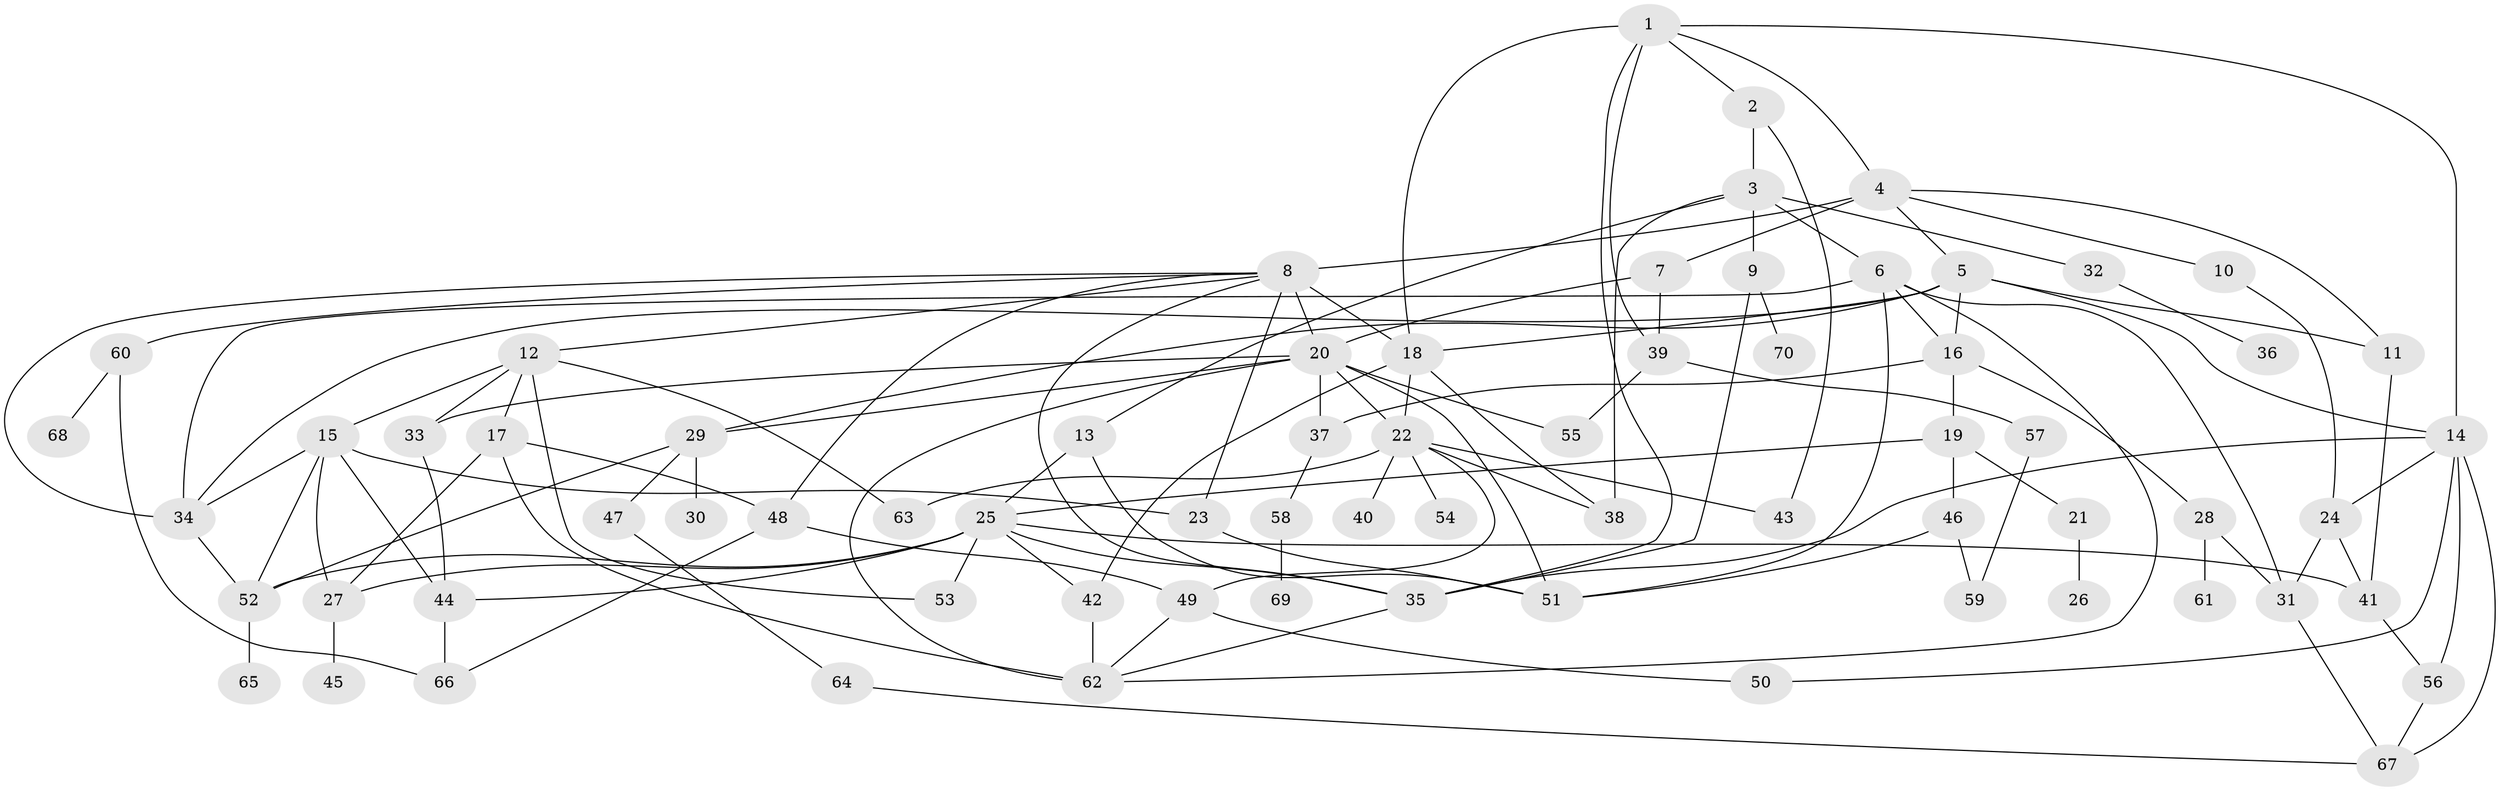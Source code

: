 // original degree distribution, {6: 0.03597122302158273, 3: 0.19424460431654678, 7: 0.02158273381294964, 9: 0.007194244604316547, 8: 0.02877697841726619, 4: 0.11510791366906475, 2: 0.3597122302158273, 5: 0.04316546762589928, 1: 0.19424460431654678}
// Generated by graph-tools (version 1.1) at 2025/34/03/09/25 02:34:04]
// undirected, 70 vertices, 127 edges
graph export_dot {
graph [start="1"]
  node [color=gray90,style=filled];
  1;
  2;
  3;
  4;
  5;
  6;
  7;
  8;
  9;
  10;
  11;
  12;
  13;
  14;
  15;
  16;
  17;
  18;
  19;
  20;
  21;
  22;
  23;
  24;
  25;
  26;
  27;
  28;
  29;
  30;
  31;
  32;
  33;
  34;
  35;
  36;
  37;
  38;
  39;
  40;
  41;
  42;
  43;
  44;
  45;
  46;
  47;
  48;
  49;
  50;
  51;
  52;
  53;
  54;
  55;
  56;
  57;
  58;
  59;
  60;
  61;
  62;
  63;
  64;
  65;
  66;
  67;
  68;
  69;
  70;
  1 -- 2 [weight=1.0];
  1 -- 4 [weight=1.0];
  1 -- 14 [weight=1.0];
  1 -- 18 [weight=1.0];
  1 -- 35 [weight=1.0];
  1 -- 39 [weight=1.0];
  2 -- 3 [weight=1.0];
  2 -- 43 [weight=1.0];
  3 -- 6 [weight=1.0];
  3 -- 9 [weight=1.0];
  3 -- 13 [weight=1.0];
  3 -- 32 [weight=1.0];
  3 -- 38 [weight=1.0];
  4 -- 5 [weight=1.0];
  4 -- 7 [weight=1.0];
  4 -- 8 [weight=3.0];
  4 -- 10 [weight=1.0];
  4 -- 11 [weight=1.0];
  5 -- 11 [weight=1.0];
  5 -- 14 [weight=1.0];
  5 -- 16 [weight=1.0];
  5 -- 18 [weight=1.0];
  5 -- 29 [weight=1.0];
  5 -- 34 [weight=1.0];
  6 -- 16 [weight=1.0];
  6 -- 31 [weight=1.0];
  6 -- 34 [weight=1.0];
  6 -- 51 [weight=1.0];
  6 -- 62 [weight=1.0];
  7 -- 20 [weight=1.0];
  7 -- 39 [weight=1.0];
  8 -- 12 [weight=1.0];
  8 -- 18 [weight=1.0];
  8 -- 20 [weight=2.0];
  8 -- 23 [weight=1.0];
  8 -- 34 [weight=1.0];
  8 -- 35 [weight=1.0];
  8 -- 48 [weight=1.0];
  8 -- 60 [weight=1.0];
  9 -- 35 [weight=1.0];
  9 -- 70 [weight=1.0];
  10 -- 24 [weight=1.0];
  11 -- 41 [weight=1.0];
  12 -- 15 [weight=1.0];
  12 -- 17 [weight=1.0];
  12 -- 33 [weight=1.0];
  12 -- 53 [weight=1.0];
  12 -- 63 [weight=1.0];
  13 -- 25 [weight=1.0];
  13 -- 51 [weight=1.0];
  14 -- 24 [weight=1.0];
  14 -- 35 [weight=1.0];
  14 -- 50 [weight=1.0];
  14 -- 56 [weight=2.0];
  14 -- 67 [weight=1.0];
  15 -- 23 [weight=1.0];
  15 -- 27 [weight=1.0];
  15 -- 34 [weight=1.0];
  15 -- 44 [weight=1.0];
  15 -- 52 [weight=1.0];
  16 -- 19 [weight=1.0];
  16 -- 28 [weight=1.0];
  16 -- 37 [weight=1.0];
  17 -- 27 [weight=1.0];
  17 -- 48 [weight=1.0];
  17 -- 62 [weight=1.0];
  18 -- 22 [weight=1.0];
  18 -- 38 [weight=1.0];
  18 -- 42 [weight=1.0];
  19 -- 21 [weight=1.0];
  19 -- 25 [weight=1.0];
  19 -- 46 [weight=1.0];
  20 -- 22 [weight=1.0];
  20 -- 29 [weight=1.0];
  20 -- 33 [weight=1.0];
  20 -- 37 [weight=1.0];
  20 -- 51 [weight=1.0];
  20 -- 55 [weight=1.0];
  20 -- 62 [weight=1.0];
  21 -- 26 [weight=1.0];
  22 -- 38 [weight=1.0];
  22 -- 40 [weight=1.0];
  22 -- 43 [weight=1.0];
  22 -- 49 [weight=1.0];
  22 -- 54 [weight=1.0];
  22 -- 63 [weight=1.0];
  23 -- 51 [weight=1.0];
  24 -- 31 [weight=1.0];
  24 -- 41 [weight=1.0];
  25 -- 27 [weight=1.0];
  25 -- 35 [weight=1.0];
  25 -- 41 [weight=2.0];
  25 -- 42 [weight=1.0];
  25 -- 44 [weight=1.0];
  25 -- 52 [weight=1.0];
  25 -- 53 [weight=1.0];
  27 -- 45 [weight=1.0];
  28 -- 31 [weight=1.0];
  28 -- 61 [weight=1.0];
  29 -- 30 [weight=1.0];
  29 -- 47 [weight=1.0];
  29 -- 52 [weight=1.0];
  31 -- 67 [weight=1.0];
  32 -- 36 [weight=1.0];
  33 -- 44 [weight=1.0];
  34 -- 52 [weight=1.0];
  35 -- 62 [weight=1.0];
  37 -- 58 [weight=1.0];
  39 -- 55 [weight=1.0];
  39 -- 57 [weight=1.0];
  41 -- 56 [weight=1.0];
  42 -- 62 [weight=3.0];
  44 -- 66 [weight=1.0];
  46 -- 51 [weight=1.0];
  46 -- 59 [weight=1.0];
  47 -- 64 [weight=1.0];
  48 -- 49 [weight=1.0];
  48 -- 66 [weight=1.0];
  49 -- 50 [weight=1.0];
  49 -- 62 [weight=1.0];
  52 -- 65 [weight=1.0];
  56 -- 67 [weight=1.0];
  57 -- 59 [weight=1.0];
  58 -- 69 [weight=1.0];
  60 -- 66 [weight=1.0];
  60 -- 68 [weight=1.0];
  64 -- 67 [weight=1.0];
}
